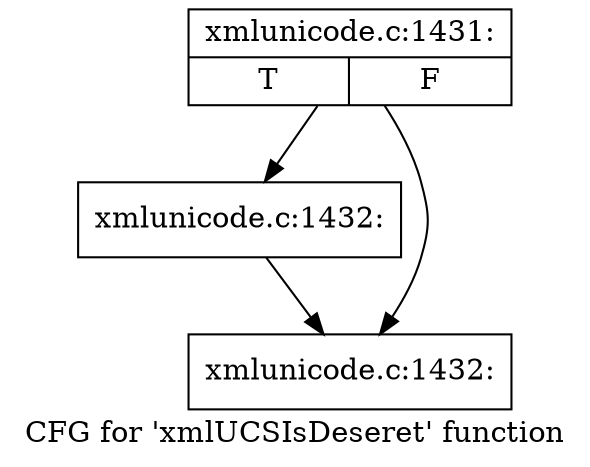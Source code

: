 digraph "CFG for 'xmlUCSIsDeseret' function" {
	label="CFG for 'xmlUCSIsDeseret' function";

	Node0x4e2fe90 [shape=record,label="{xmlunicode.c:1431:|{<s0>T|<s1>F}}"];
	Node0x4e2fe90 -> Node0x4e2e9d0;
	Node0x4e2fe90 -> Node0x4e2fc50;
	Node0x4e2e9d0 [shape=record,label="{xmlunicode.c:1432:}"];
	Node0x4e2e9d0 -> Node0x4e2fc50;
	Node0x4e2fc50 [shape=record,label="{xmlunicode.c:1432:}"];
}
